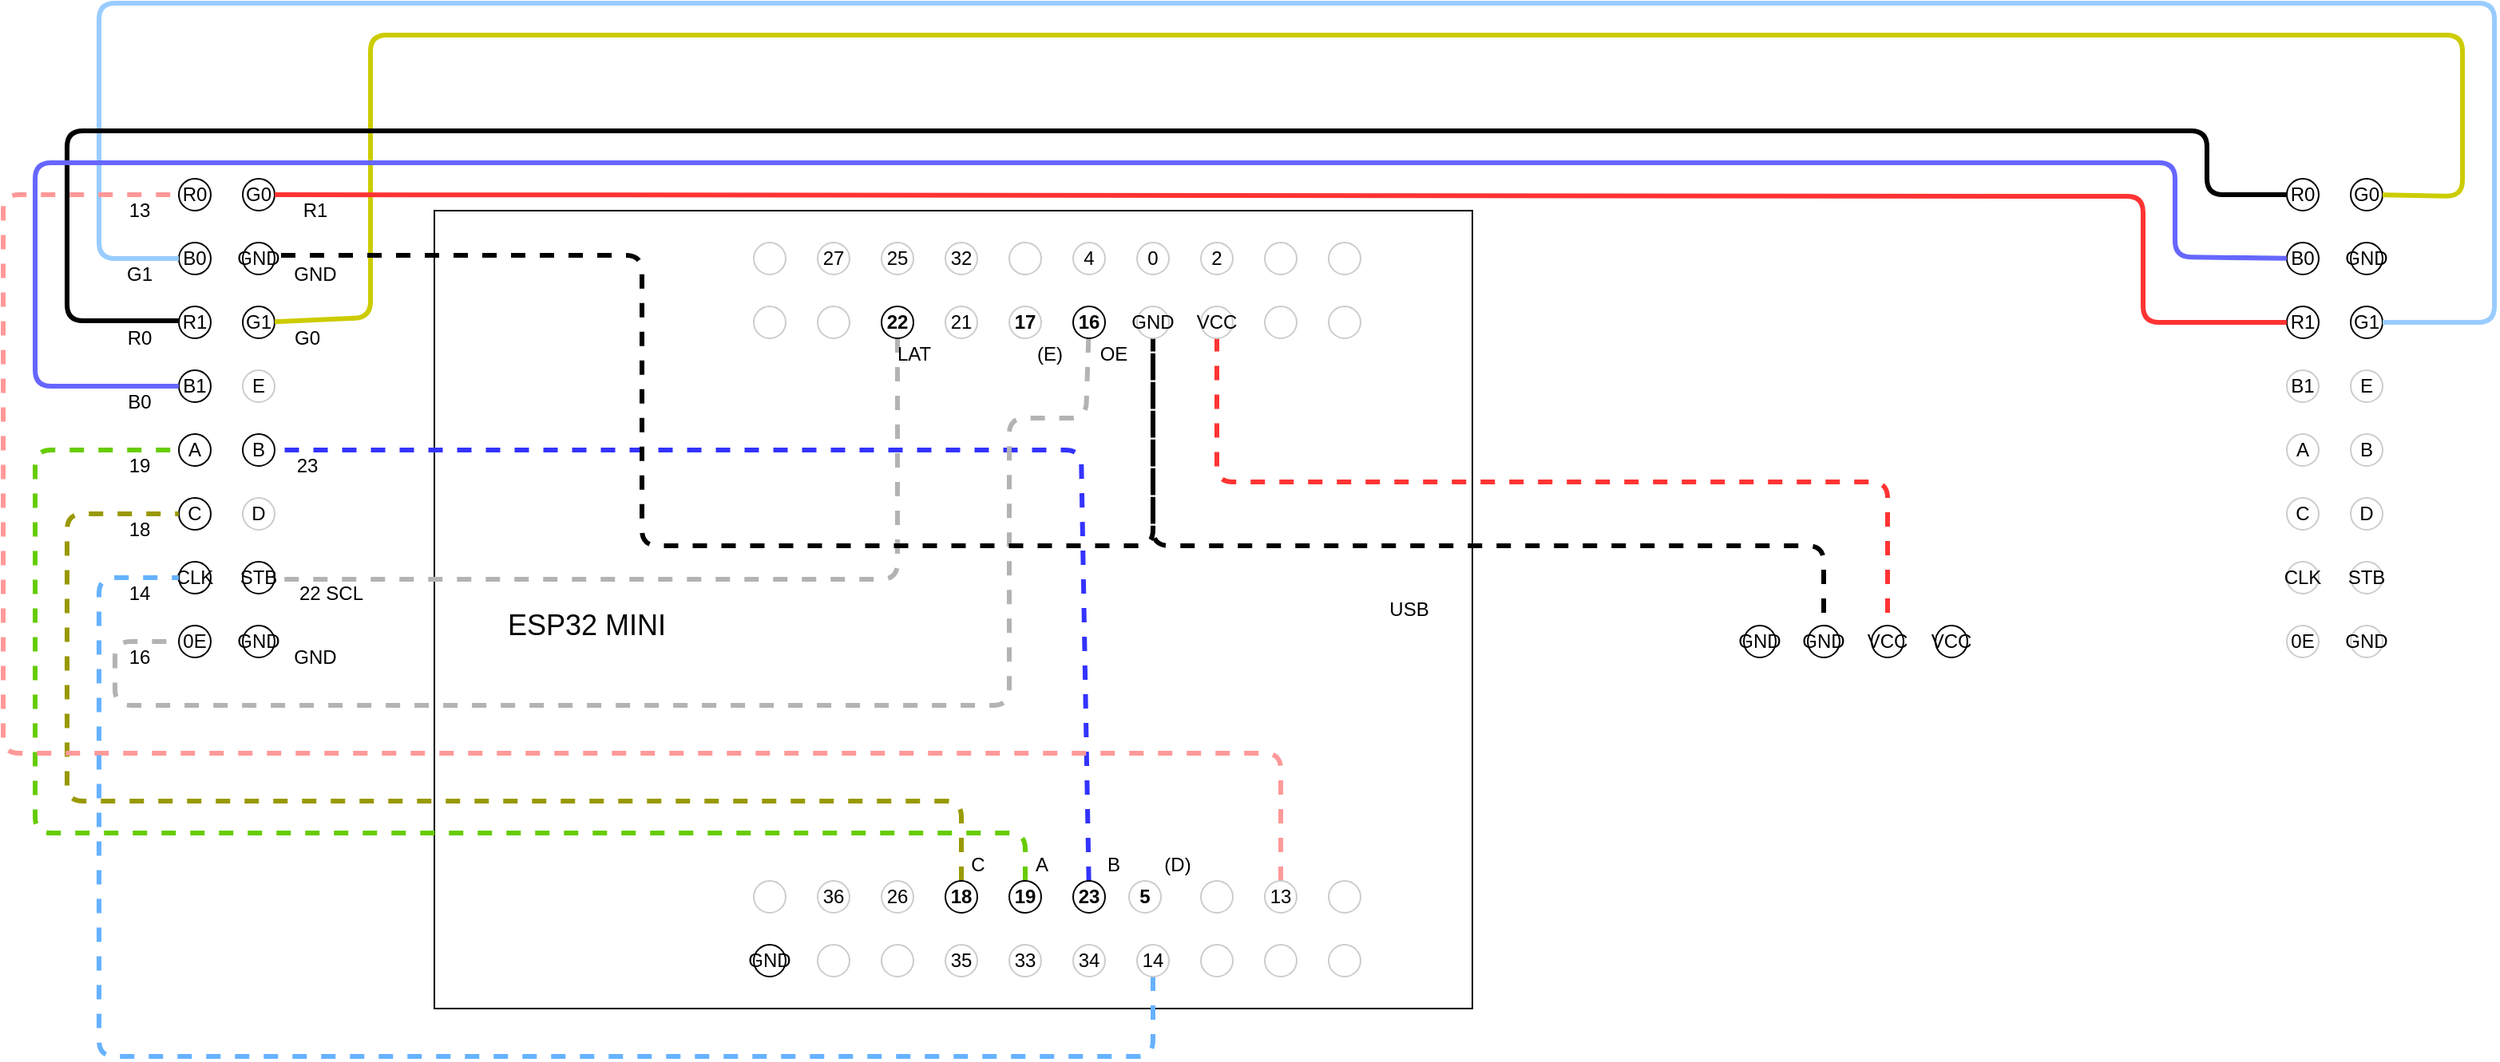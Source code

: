 <mxfile version="14.6.13" type="device"><diagram id="Erk4oWWUZSnKgbrxARl4" name="Page-1"><mxGraphModel dx="1885" dy="1426" grid="1" gridSize="10" guides="1" tooltips="1" connect="1" arrows="1" fold="1" page="1" pageScale="1" pageWidth="850" pageHeight="1100" math="0" shadow="0"><root><mxCell id="0"/><mxCell id="1" parent="0"/><mxCell id="hMgZXmFCy0FRkSvo5mW5-200" value="" style="rounded=0;whiteSpace=wrap;html=1;strokeColor=#000000;" vertex="1" parent="1"><mxGeometry x="290" y="470" width="650" height="500" as="geometry"/></mxCell><mxCell id="hMgZXmFCy0FRkSvo5mW5-17" value="R0" style="ellipse;whiteSpace=wrap;html=1;" vertex="1" parent="1"><mxGeometry x="130" y="450" width="20" height="20" as="geometry"/></mxCell><mxCell id="hMgZXmFCy0FRkSvo5mW5-18" value="B0" style="ellipse;whiteSpace=wrap;html=1;" vertex="1" parent="1"><mxGeometry x="130" y="490" width="20" height="20" as="geometry"/></mxCell><mxCell id="hMgZXmFCy0FRkSvo5mW5-19" value="R1" style="ellipse;whiteSpace=wrap;html=1;" vertex="1" parent="1"><mxGeometry x="130" y="530" width="20" height="20" as="geometry"/></mxCell><mxCell id="hMgZXmFCy0FRkSvo5mW5-20" value="B1" style="ellipse;whiteSpace=wrap;html=1;" vertex="1" parent="1"><mxGeometry x="130" y="570" width="20" height="20" as="geometry"/></mxCell><mxCell id="hMgZXmFCy0FRkSvo5mW5-21" value="A" style="ellipse;whiteSpace=wrap;html=1;" vertex="1" parent="1"><mxGeometry x="130" y="610" width="20" height="20" as="geometry"/></mxCell><mxCell id="hMgZXmFCy0FRkSvo5mW5-22" value="C" style="ellipse;whiteSpace=wrap;html=1;" vertex="1" parent="1"><mxGeometry x="130" y="650" width="20" height="20" as="geometry"/></mxCell><mxCell id="hMgZXmFCy0FRkSvo5mW5-23" value="CLK" style="ellipse;whiteSpace=wrap;html=1;" vertex="1" parent="1"><mxGeometry x="130" y="690" width="20" height="20" as="geometry"/></mxCell><mxCell id="hMgZXmFCy0FRkSvo5mW5-24" value="0E" style="ellipse;whiteSpace=wrap;html=1;" vertex="1" parent="1"><mxGeometry x="130" y="730" width="20" height="20" as="geometry"/></mxCell><mxCell id="hMgZXmFCy0FRkSvo5mW5-25" value="G0" style="ellipse;whiteSpace=wrap;html=1;" vertex="1" parent="1"><mxGeometry x="170" y="450" width="20" height="20" as="geometry"/></mxCell><mxCell id="hMgZXmFCy0FRkSvo5mW5-26" value="GND" style="ellipse;whiteSpace=wrap;html=1;" vertex="1" parent="1"><mxGeometry x="170" y="490" width="20" height="20" as="geometry"/></mxCell><mxCell id="hMgZXmFCy0FRkSvo5mW5-27" value="G1" style="ellipse;whiteSpace=wrap;html=1;" vertex="1" parent="1"><mxGeometry x="170" y="530" width="20" height="20" as="geometry"/></mxCell><mxCell id="hMgZXmFCy0FRkSvo5mW5-28" value="E" style="ellipse;whiteSpace=wrap;html=1;strokeColor=#CCCCCC;" vertex="1" parent="1"><mxGeometry x="170" y="570" width="20" height="20" as="geometry"/></mxCell><mxCell id="hMgZXmFCy0FRkSvo5mW5-29" value="B" style="ellipse;whiteSpace=wrap;html=1;" vertex="1" parent="1"><mxGeometry x="170" y="610" width="20" height="20" as="geometry"/></mxCell><mxCell id="hMgZXmFCy0FRkSvo5mW5-30" value="D" style="ellipse;whiteSpace=wrap;html=1;strokeColor=#CCCCCC;" vertex="1" parent="1"><mxGeometry x="170" y="650" width="20" height="20" as="geometry"/></mxCell><mxCell id="hMgZXmFCy0FRkSvo5mW5-31" value="STB" style="ellipse;whiteSpace=wrap;html=1;" vertex="1" parent="1"><mxGeometry x="170" y="690" width="20" height="20" as="geometry"/></mxCell><mxCell id="hMgZXmFCy0FRkSvo5mW5-32" value="GND" style="ellipse;whiteSpace=wrap;html=1;" vertex="1" parent="1"><mxGeometry x="170" y="730" width="20" height="20" as="geometry"/></mxCell><mxCell id="hMgZXmFCy0FRkSvo5mW5-51" value="R0" style="ellipse;whiteSpace=wrap;html=1;" vertex="1" parent="1"><mxGeometry x="1450" y="450" width="20" height="20" as="geometry"/></mxCell><mxCell id="hMgZXmFCy0FRkSvo5mW5-52" value="B0" style="ellipse;whiteSpace=wrap;html=1;" vertex="1" parent="1"><mxGeometry x="1450" y="490" width="20" height="20" as="geometry"/></mxCell><mxCell id="hMgZXmFCy0FRkSvo5mW5-53" value="R1" style="ellipse;whiteSpace=wrap;html=1;" vertex="1" parent="1"><mxGeometry x="1450" y="530" width="20" height="20" as="geometry"/></mxCell><mxCell id="hMgZXmFCy0FRkSvo5mW5-54" value="B1" style="ellipse;whiteSpace=wrap;html=1;strokeColor=#CCCCCC;" vertex="1" parent="1"><mxGeometry x="1450" y="570" width="20" height="20" as="geometry"/></mxCell><mxCell id="hMgZXmFCy0FRkSvo5mW5-55" value="A" style="ellipse;whiteSpace=wrap;html=1;strokeColor=#CCCCCC;" vertex="1" parent="1"><mxGeometry x="1450" y="610" width="20" height="20" as="geometry"/></mxCell><mxCell id="hMgZXmFCy0FRkSvo5mW5-56" value="C" style="ellipse;whiteSpace=wrap;html=1;strokeColor=#CCCCCC;" vertex="1" parent="1"><mxGeometry x="1450" y="650" width="20" height="20" as="geometry"/></mxCell><mxCell id="hMgZXmFCy0FRkSvo5mW5-57" value="CLK" style="ellipse;whiteSpace=wrap;html=1;strokeColor=#CCCCCC;" vertex="1" parent="1"><mxGeometry x="1450" y="690" width="20" height="20" as="geometry"/></mxCell><mxCell id="hMgZXmFCy0FRkSvo5mW5-58" value="0E" style="ellipse;whiteSpace=wrap;html=1;strokeColor=#CCCCCC;" vertex="1" parent="1"><mxGeometry x="1450" y="730" width="20" height="20" as="geometry"/></mxCell><mxCell id="hMgZXmFCy0FRkSvo5mW5-59" value="G0" style="ellipse;whiteSpace=wrap;html=1;" vertex="1" parent="1"><mxGeometry x="1490" y="450" width="20" height="20" as="geometry"/></mxCell><mxCell id="hMgZXmFCy0FRkSvo5mW5-60" value="GND" style="ellipse;whiteSpace=wrap;html=1;" vertex="1" parent="1"><mxGeometry x="1490" y="490" width="20" height="20" as="geometry"/></mxCell><mxCell id="hMgZXmFCy0FRkSvo5mW5-61" value="G1" style="ellipse;whiteSpace=wrap;html=1;" vertex="1" parent="1"><mxGeometry x="1490" y="530" width="20" height="20" as="geometry"/></mxCell><mxCell id="hMgZXmFCy0FRkSvo5mW5-62" value="E" style="ellipse;whiteSpace=wrap;html=1;strokeColor=#CCCCCC;" vertex="1" parent="1"><mxGeometry x="1490" y="570" width="20" height="20" as="geometry"/></mxCell><mxCell id="hMgZXmFCy0FRkSvo5mW5-63" value="B" style="ellipse;whiteSpace=wrap;html=1;strokeColor=#CCCCCC;" vertex="1" parent="1"><mxGeometry x="1490" y="610" width="20" height="20" as="geometry"/></mxCell><mxCell id="hMgZXmFCy0FRkSvo5mW5-64" value="D" style="ellipse;whiteSpace=wrap;html=1;strokeColor=#CCCCCC;" vertex="1" parent="1"><mxGeometry x="1490" y="650" width="20" height="20" as="geometry"/></mxCell><mxCell id="hMgZXmFCy0FRkSvo5mW5-65" value="STB" style="ellipse;whiteSpace=wrap;html=1;strokeColor=#CCCCCC;" vertex="1" parent="1"><mxGeometry x="1490" y="690" width="20" height="20" as="geometry"/></mxCell><mxCell id="hMgZXmFCy0FRkSvo5mW5-66" value="GND" style="ellipse;whiteSpace=wrap;html=1;strokeColor=#CCCCCC;" vertex="1" parent="1"><mxGeometry x="1490" y="730" width="20" height="20" as="geometry"/></mxCell><mxCell id="hMgZXmFCy0FRkSvo5mW5-67" value="13" style="text;html=1;align=center;verticalAlign=middle;resizable=0;points=[];autosize=1;strokeColor=none;" vertex="1" parent="1"><mxGeometry x="90" y="460" width="30" height="20" as="geometry"/></mxCell><mxCell id="hMgZXmFCy0FRkSvo5mW5-68" value="G1" style="text;html=1;align=center;verticalAlign=middle;resizable=0;points=[];autosize=1;strokeColor=none;" vertex="1" parent="1"><mxGeometry x="90" y="500" width="30" height="20" as="geometry"/></mxCell><mxCell id="hMgZXmFCy0FRkSvo5mW5-69" value="R0" style="text;html=1;align=center;verticalAlign=middle;resizable=0;points=[];autosize=1;strokeColor=none;" vertex="1" parent="1"><mxGeometry x="90" y="540" width="30" height="20" as="geometry"/></mxCell><mxCell id="hMgZXmFCy0FRkSvo5mW5-70" value="B0" style="text;html=1;align=center;verticalAlign=middle;resizable=0;points=[];autosize=1;strokeColor=none;" vertex="1" parent="1"><mxGeometry x="90" y="580" width="30" height="20" as="geometry"/></mxCell><mxCell id="hMgZXmFCy0FRkSvo5mW5-71" value="19" style="text;html=1;align=center;verticalAlign=middle;resizable=0;points=[];autosize=1;strokeColor=none;" vertex="1" parent="1"><mxGeometry x="90" y="620" width="30" height="20" as="geometry"/></mxCell><mxCell id="hMgZXmFCy0FRkSvo5mW5-72" value="18" style="text;html=1;align=center;verticalAlign=middle;resizable=0;points=[];autosize=1;strokeColor=none;" vertex="1" parent="1"><mxGeometry x="90" y="660" width="30" height="20" as="geometry"/></mxCell><mxCell id="hMgZXmFCy0FRkSvo5mW5-73" value="14" style="text;html=1;align=center;verticalAlign=middle;resizable=0;points=[];autosize=1;strokeColor=none;" vertex="1" parent="1"><mxGeometry x="90" y="700" width="30" height="20" as="geometry"/></mxCell><mxCell id="hMgZXmFCy0FRkSvo5mW5-74" value="16" style="text;html=1;align=center;verticalAlign=middle;resizable=0;points=[];autosize=1;strokeColor=none;" vertex="1" parent="1"><mxGeometry x="90" y="740" width="30" height="20" as="geometry"/></mxCell><mxCell id="hMgZXmFCy0FRkSvo5mW5-75" value="R1" style="text;html=1;align=center;verticalAlign=middle;resizable=0;points=[];autosize=1;strokeColor=none;" vertex="1" parent="1"><mxGeometry x="200" y="460" width="30" height="20" as="geometry"/></mxCell><mxCell id="hMgZXmFCy0FRkSvo5mW5-76" value="GND" style="text;html=1;align=center;verticalAlign=middle;resizable=0;points=[];autosize=1;strokeColor=none;" vertex="1" parent="1"><mxGeometry x="195" y="500" width="40" height="20" as="geometry"/></mxCell><mxCell id="hMgZXmFCy0FRkSvo5mW5-77" value="G0" style="text;html=1;align=center;verticalAlign=middle;resizable=0;points=[];autosize=1;strokeColor=none;" vertex="1" parent="1"><mxGeometry x="195" y="540" width="30" height="20" as="geometry"/></mxCell><mxCell id="hMgZXmFCy0FRkSvo5mW5-78" value="23" style="text;html=1;align=center;verticalAlign=middle;resizable=0;points=[];autosize=1;strokeColor=none;" vertex="1" parent="1"><mxGeometry x="195" y="620" width="30" height="20" as="geometry"/></mxCell><mxCell id="hMgZXmFCy0FRkSvo5mW5-79" value="22 SCL" style="text;html=1;align=center;verticalAlign=middle;resizable=0;points=[];autosize=1;strokeColor=none;" vertex="1" parent="1"><mxGeometry x="195" y="700" width="60" height="20" as="geometry"/></mxCell><mxCell id="hMgZXmFCy0FRkSvo5mW5-80" value="GND" style="text;html=1;align=center;verticalAlign=middle;resizable=0;points=[];autosize=1;strokeColor=none;" vertex="1" parent="1"><mxGeometry x="195" y="740" width="40" height="20" as="geometry"/></mxCell><mxCell id="hMgZXmFCy0FRkSvo5mW5-81" value="" style="endArrow=none;html=1;exitX=0;exitY=0.5;exitDx=0;exitDy=0;strokeColor=#99CCFF;strokeWidth=3;" edge="1" parent="1" source="hMgZXmFCy0FRkSvo5mW5-18" target="hMgZXmFCy0FRkSvo5mW5-61"><mxGeometry width="50" height="50" relative="1" as="geometry"><mxPoint x="130" y="490" as="sourcePoint"/><mxPoint x="1550" y="530" as="targetPoint"/><Array as="points"><mxPoint x="80" y="500"/><mxPoint x="80" y="340"/><mxPoint x="1580" y="340"/><mxPoint x="1580" y="540"/></Array></mxGeometry></mxCell><mxCell id="hMgZXmFCy0FRkSvo5mW5-100" value="" style="endArrow=none;html=1;strokeWidth=3;strokeColor=#CCCC00;" edge="1" parent="1" source="hMgZXmFCy0FRkSvo5mW5-27" target="hMgZXmFCy0FRkSvo5mW5-59"><mxGeometry width="50" height="50" relative="1" as="geometry"><mxPoint x="1540" y="460" as="sourcePoint"/><mxPoint x="1550" y="350" as="targetPoint"/><Array as="points"><mxPoint x="250" y="537"/><mxPoint x="250" y="360"/><mxPoint x="1560" y="360"/><mxPoint x="1560" y="461"/></Array></mxGeometry></mxCell><mxCell id="hMgZXmFCy0FRkSvo5mW5-101" value="" style="endArrow=none;html=1;strokeWidth=3;strokeColor=#FF3333;" edge="1" parent="1" source="hMgZXmFCy0FRkSvo5mW5-25" target="hMgZXmFCy0FRkSvo5mW5-53"><mxGeometry width="50" height="50" relative="1" as="geometry"><mxPoint x="200" y="550" as="sourcePoint"/><mxPoint x="260" y="460" as="targetPoint"/><Array as="points"><mxPoint x="1360" y="461"/><mxPoint x="1360" y="540"/></Array></mxGeometry></mxCell><mxCell id="hMgZXmFCy0FRkSvo5mW5-86" value="" style="endArrow=none;html=1;exitX=0;exitY=0.5;exitDx=0;exitDy=0;strokeColor=#000000;strokeWidth=3;" edge="1" parent="1" target="hMgZXmFCy0FRkSvo5mW5-51"><mxGeometry x="50" y="359" width="50" height="50" as="geometry"><mxPoint x="130" y="539" as="sourcePoint"/><mxPoint x="1400" y="460" as="targetPoint"/><Array as="points"><mxPoint x="60" y="539"/><mxPoint x="60" y="420"/><mxPoint x="1400" y="420"/><mxPoint x="1400" y="460"/></Array></mxGeometry></mxCell><mxCell id="hMgZXmFCy0FRkSvo5mW5-91" value="" style="endArrow=none;html=1;exitX=0;exitY=0.5;exitDx=0;exitDy=0;strokeColor=#6666FF;strokeWidth=3;" edge="1" parent="1" target="hMgZXmFCy0FRkSvo5mW5-52"><mxGeometry x="60" y="400" width="50" height="50" as="geometry"><mxPoint x="130" y="580" as="sourcePoint"/><mxPoint x="1370" y="500" as="targetPoint"/><Array as="points"><mxPoint x="40" y="580"/><mxPoint x="40" y="440"/><mxPoint x="1380" y="440"/><mxPoint x="1380" y="499"/></Array></mxGeometry></mxCell><mxCell id="hMgZXmFCy0FRkSvo5mW5-180" value="" style="endArrow=none;dashed=1;html=1;strokeColor=#B3B3B3;entryX=-0.05;entryY=0.05;entryDx=0;entryDy=0;strokeWidth=3;entryPerimeter=0;" edge="1" parent="1" source="hMgZXmFCy0FRkSvo5mW5-221" target="hMgZXmFCy0FRkSvo5mW5-79"><mxGeometry width="50" height="50" relative="1" as="geometry"><mxPoint x="330" y="690" as="sourcePoint"/><mxPoint x="780" y="740" as="targetPoint"/><Array as="points"><mxPoint x="580" y="701"/></Array></mxGeometry></mxCell><mxCell id="hMgZXmFCy0FRkSvo5mW5-182" value="" style="endArrow=none;dashed=1;html=1;strokeColor=#999900;strokeWidth=3;" edge="1" parent="1" source="hMgZXmFCy0FRkSvo5mW5-210" target="hMgZXmFCy0FRkSvo5mW5-22"><mxGeometry width="50" height="50" relative="1" as="geometry"><mxPoint x="545" y="795.068" as="sourcePoint"/><mxPoint x="200.02" y="710" as="targetPoint"/><Array as="points"><mxPoint x="620" y="840"/><mxPoint x="60" y="840"/><mxPoint x="60" y="660"/></Array></mxGeometry></mxCell><mxCell id="hMgZXmFCy0FRkSvo5mW5-184" value="" style="endArrow=none;dashed=1;html=1;strokeColor=#66CC00;strokeWidth=3;" edge="1" parent="1" source="hMgZXmFCy0FRkSvo5mW5-211" target="hMgZXmFCy0FRkSvo5mW5-21"><mxGeometry width="50" height="50" relative="1" as="geometry"><mxPoint x="555" y="805.068" as="sourcePoint"/><mxPoint x="210.02" y="720" as="targetPoint"/><Array as="points"><mxPoint x="660" y="860"/><mxPoint x="40" y="860"/><mxPoint x="40" y="620"/></Array></mxGeometry></mxCell><mxCell id="hMgZXmFCy0FRkSvo5mW5-185" value="" style="endArrow=none;dashed=1;html=1;strokeColor=#3333FF;entryX=-0.167;entryY=0;entryDx=0;entryDy=0;strokeWidth=3;entryPerimeter=0;" edge="1" parent="1" source="hMgZXmFCy0FRkSvo5mW5-212" target="hMgZXmFCy0FRkSvo5mW5-78"><mxGeometry width="50" height="50" relative="1" as="geometry"><mxPoint x="565" y="815.068" as="sourcePoint"/><mxPoint x="220.02" y="730" as="targetPoint"/><Array as="points"><mxPoint x="695" y="620"/><mxPoint x="510" y="620"/></Array></mxGeometry></mxCell><mxCell id="hMgZXmFCy0FRkSvo5mW5-186" value="" style="endArrow=none;dashed=1;html=1;strokeColor=#B3B3B3;strokeWidth=3;" edge="1" parent="1" source="hMgZXmFCy0FRkSvo5mW5-224" target="hMgZXmFCy0FRkSvo5mW5-24"><mxGeometry width="50" height="50" relative="1" as="geometry"><mxPoint x="575" y="825.068" as="sourcePoint"/><mxPoint x="230.02" y="740" as="targetPoint"/><Array as="points"><mxPoint x="698" y="600"/><mxPoint x="650" y="600"/><mxPoint x="650" y="780"/><mxPoint x="90" y="780"/><mxPoint x="90" y="740"/></Array></mxGeometry></mxCell><mxCell id="hMgZXmFCy0FRkSvo5mW5-191" value="" style="endArrow=none;dashed=1;html=1;strokeColor=#000000;exitX=-0.025;exitY=-0.1;exitDx=0;exitDy=0;strokeWidth=3;exitPerimeter=0;" edge="1" parent="1" source="hMgZXmFCy0FRkSvo5mW5-76" target="hMgZXmFCy0FRkSvo5mW5-225"><mxGeometry width="50" height="50" relative="1" as="geometry"><mxPoint x="730" y="810" as="sourcePoint"/><mxPoint x="780" y="760" as="targetPoint"/><Array as="points"><mxPoint x="420" y="498"/><mxPoint x="420" y="680"/><mxPoint x="740" y="680"/></Array></mxGeometry></mxCell><mxCell id="hMgZXmFCy0FRkSvo5mW5-194" value="" style="endArrow=none;dashed=1;html=1;strokeColor=#FF3333;strokeWidth=3;" edge="1" parent="1" target="hMgZXmFCy0FRkSvo5mW5-226"><mxGeometry width="50" height="50" relative="1" as="geometry"><mxPoint x="1200" y="740" as="sourcePoint"/><mxPoint x="580" y="950" as="targetPoint"/><Array as="points"><mxPoint x="1200" y="640"/><mxPoint x="780" y="640"/></Array></mxGeometry></mxCell><mxCell id="hMgZXmFCy0FRkSvo5mW5-195" value="" style="endArrow=none;dashed=1;html=1;strokeColor=#000000;strokeWidth=3;" edge="1" parent="1" target="hMgZXmFCy0FRkSvo5mW5-225"><mxGeometry width="50" height="50" relative="1" as="geometry"><mxPoint x="1160" y="740" as="sourcePoint"/><mxPoint x="580" y="950" as="targetPoint"/><Array as="points"><mxPoint x="1160" y="680"/><mxPoint x="740" y="680"/></Array></mxGeometry></mxCell><mxCell id="hMgZXmFCy0FRkSvo5mW5-196" value="" style="endArrow=none;dashed=1;html=1;strokeColor=#FF9999;entryX=0;entryY=0.5;entryDx=0;entryDy=0;strokeWidth=3;" edge="1" parent="1" source="hMgZXmFCy0FRkSvo5mW5-215" target="hMgZXmFCy0FRkSvo5mW5-17"><mxGeometry width="50" height="50" relative="1" as="geometry"><mxPoint x="397" y="870" as="sourcePoint"/><mxPoint x="140" y="630" as="targetPoint"/><Array as="points"><mxPoint x="820" y="810"/><mxPoint x="230" y="810"/><mxPoint x="20" y="810"/><mxPoint x="20" y="460"/></Array></mxGeometry></mxCell><mxCell id="hMgZXmFCy0FRkSvo5mW5-198" value="" style="endArrow=none;dashed=1;html=1;strokeColor=#66B2FF;strokeWidth=3;" edge="1" parent="1" source="hMgZXmFCy0FRkSvo5mW5-205" target="hMgZXmFCy0FRkSvo5mW5-23"><mxGeometry width="50" height="50" relative="1" as="geometry"><mxPoint x="580.99" y="910" as="sourcePoint"/><mxPoint x="140" y="750" as="targetPoint"/><Array as="points"><mxPoint x="740" y="1000"/><mxPoint x="80" y="1000"/><mxPoint x="80" y="700"/></Array></mxGeometry></mxCell><mxCell id="hMgZXmFCy0FRkSvo5mW5-201" value="" style="ellipse;whiteSpace=wrap;html=1;strokeColor=#CCCCCC;" vertex="1" parent="1"><mxGeometry x="570" y="930" width="20" height="20" as="geometry"/></mxCell><mxCell id="hMgZXmFCy0FRkSvo5mW5-202" value="35" style="ellipse;whiteSpace=wrap;html=1;strokeColor=#CCCCCC;" vertex="1" parent="1"><mxGeometry x="610" y="930" width="20" height="20" as="geometry"/></mxCell><mxCell id="hMgZXmFCy0FRkSvo5mW5-203" value="33" style="ellipse;whiteSpace=wrap;html=1;strokeColor=#CCCCCC;" vertex="1" parent="1"><mxGeometry x="650" y="930" width="20" height="20" as="geometry"/></mxCell><mxCell id="hMgZXmFCy0FRkSvo5mW5-204" value="34" style="ellipse;whiteSpace=wrap;html=1;strokeColor=#CCCCCC;" vertex="1" parent="1"><mxGeometry x="690" y="930" width="20" height="20" as="geometry"/></mxCell><mxCell id="hMgZXmFCy0FRkSvo5mW5-205" value="14" style="ellipse;whiteSpace=wrap;html=1;strokeColor=#CCCCCC;" vertex="1" parent="1"><mxGeometry x="730" y="930" width="20" height="20" as="geometry"/></mxCell><mxCell id="hMgZXmFCy0FRkSvo5mW5-206" value="" style="ellipse;whiteSpace=wrap;html=1;strokeColor=#CCCCCC;" vertex="1" parent="1"><mxGeometry x="770" y="930" width="20" height="20" as="geometry"/></mxCell><mxCell id="hMgZXmFCy0FRkSvo5mW5-207" value="" style="ellipse;whiteSpace=wrap;html=1;strokeColor=#CCCCCC;" vertex="1" parent="1"><mxGeometry x="810" y="930" width="20" height="20" as="geometry"/></mxCell><mxCell id="hMgZXmFCy0FRkSvo5mW5-208" value="" style="ellipse;whiteSpace=wrap;html=1;strokeColor=#CCCCCC;" vertex="1" parent="1"><mxGeometry x="850" y="930" width="20" height="20" as="geometry"/></mxCell><mxCell id="hMgZXmFCy0FRkSvo5mW5-209" value="26" style="ellipse;whiteSpace=wrap;html=1;strokeColor=#CCCCCC;" vertex="1" parent="1"><mxGeometry x="570" y="890" width="20" height="20" as="geometry"/></mxCell><mxCell id="hMgZXmFCy0FRkSvo5mW5-210" value="&lt;b&gt;18&lt;/b&gt;" style="ellipse;whiteSpace=wrap;html=1;strokeColor=#000000;" vertex="1" parent="1"><mxGeometry x="610" y="890" width="20" height="20" as="geometry"/></mxCell><mxCell id="hMgZXmFCy0FRkSvo5mW5-211" value="&lt;b&gt;19&lt;/b&gt;" style="ellipse;whiteSpace=wrap;html=1;strokeColor=#000000;" vertex="1" parent="1"><mxGeometry x="650" y="890" width="20" height="20" as="geometry"/></mxCell><mxCell id="hMgZXmFCy0FRkSvo5mW5-212" value="&lt;b&gt;23&lt;/b&gt;" style="ellipse;whiteSpace=wrap;html=1;strokeColor=#000000;" vertex="1" parent="1"><mxGeometry x="690" y="890" width="20" height="20" as="geometry"/></mxCell><mxCell id="hMgZXmFCy0FRkSvo5mW5-213" value="&lt;b&gt;5&lt;/b&gt;" style="ellipse;whiteSpace=wrap;html=1;strokeColor=#CCCCCC;" vertex="1" parent="1"><mxGeometry x="725" y="890" width="20" height="20" as="geometry"/></mxCell><mxCell id="hMgZXmFCy0FRkSvo5mW5-214" value="" style="ellipse;whiteSpace=wrap;html=1;strokeColor=#CCCCCC;" vertex="1" parent="1"><mxGeometry x="770" y="890" width="20" height="20" as="geometry"/></mxCell><mxCell id="hMgZXmFCy0FRkSvo5mW5-215" value="13" style="ellipse;whiteSpace=wrap;html=1;strokeColor=#CCCCCC;" vertex="1" parent="1"><mxGeometry x="810" y="890" width="20" height="20" as="geometry"/></mxCell><mxCell id="hMgZXmFCy0FRkSvo5mW5-216" value="" style="ellipse;whiteSpace=wrap;html=1;strokeColor=#CCCCCC;" vertex="1" parent="1"><mxGeometry x="850" y="890" width="20" height="20" as="geometry"/></mxCell><mxCell id="hMgZXmFCy0FRkSvo5mW5-217" value="GND" style="ellipse;whiteSpace=wrap;html=1;strokeColor=#000000;fontStyle=0" vertex="1" parent="1"><mxGeometry x="490" y="930" width="20" height="20" as="geometry"/></mxCell><mxCell id="hMgZXmFCy0FRkSvo5mW5-218" value="" style="ellipse;whiteSpace=wrap;html=1;strokeColor=#CCCCCC;" vertex="1" parent="1"><mxGeometry x="530" y="930" width="20" height="20" as="geometry"/></mxCell><mxCell id="hMgZXmFCy0FRkSvo5mW5-219" value="" style="ellipse;whiteSpace=wrap;html=1;strokeColor=#CCCCCC;" vertex="1" parent="1"><mxGeometry x="490" y="890" width="20" height="20" as="geometry"/></mxCell><mxCell id="hMgZXmFCy0FRkSvo5mW5-220" value="36" style="ellipse;whiteSpace=wrap;html=1;strokeColor=#CCCCCC;" vertex="1" parent="1"><mxGeometry x="530" y="890" width="20" height="20" as="geometry"/></mxCell><mxCell id="hMgZXmFCy0FRkSvo5mW5-221" value="&lt;b&gt;22&lt;/b&gt;" style="ellipse;whiteSpace=wrap;html=1;strokeColor=#000000;" vertex="1" parent="1"><mxGeometry x="570" y="530" width="20" height="20" as="geometry"/></mxCell><mxCell id="hMgZXmFCy0FRkSvo5mW5-222" value="21" style="ellipse;whiteSpace=wrap;html=1;strokeColor=#CCCCCC;" vertex="1" parent="1"><mxGeometry x="610" y="530" width="20" height="20" as="geometry"/></mxCell><mxCell id="hMgZXmFCy0FRkSvo5mW5-223" value="17" style="ellipse;whiteSpace=wrap;html=1;strokeColor=#CCCCCC;fontStyle=1" vertex="1" parent="1"><mxGeometry x="650" y="530" width="20" height="20" as="geometry"/></mxCell><mxCell id="hMgZXmFCy0FRkSvo5mW5-224" value="&lt;b&gt;16&lt;/b&gt;" style="ellipse;whiteSpace=wrap;html=1;strokeColor=#000000;" vertex="1" parent="1"><mxGeometry x="690" y="530" width="20" height="20" as="geometry"/></mxCell><mxCell id="hMgZXmFCy0FRkSvo5mW5-225" value="GND" style="ellipse;whiteSpace=wrap;html=1;strokeColor=#CCCCCC;" vertex="1" parent="1"><mxGeometry x="730" y="530" width="20" height="20" as="geometry"/></mxCell><mxCell id="hMgZXmFCy0FRkSvo5mW5-226" value="VCC" style="ellipse;whiteSpace=wrap;html=1;strokeColor=#CCCCCC;" vertex="1" parent="1"><mxGeometry x="770" y="530" width="20" height="20" as="geometry"/></mxCell><mxCell id="hMgZXmFCy0FRkSvo5mW5-227" value="" style="ellipse;whiteSpace=wrap;html=1;strokeColor=#CCCCCC;" vertex="1" parent="1"><mxGeometry x="810" y="530" width="20" height="20" as="geometry"/></mxCell><mxCell id="hMgZXmFCy0FRkSvo5mW5-228" value="" style="ellipse;whiteSpace=wrap;html=1;strokeColor=#CCCCCC;" vertex="1" parent="1"><mxGeometry x="850" y="530" width="20" height="20" as="geometry"/></mxCell><mxCell id="hMgZXmFCy0FRkSvo5mW5-229" value="25" style="ellipse;whiteSpace=wrap;html=1;strokeColor=#CCCCCC;" vertex="1" parent="1"><mxGeometry x="570" y="490" width="20" height="20" as="geometry"/></mxCell><mxCell id="hMgZXmFCy0FRkSvo5mW5-230" value="32" style="ellipse;whiteSpace=wrap;html=1;strokeColor=#CCCCCC;" vertex="1" parent="1"><mxGeometry x="610" y="490" width="20" height="20" as="geometry"/></mxCell><mxCell id="hMgZXmFCy0FRkSvo5mW5-231" value="" style="ellipse;whiteSpace=wrap;html=1;strokeColor=#CCCCCC;" vertex="1" parent="1"><mxGeometry x="650" y="490" width="20" height="20" as="geometry"/></mxCell><mxCell id="hMgZXmFCy0FRkSvo5mW5-232" value="4" style="ellipse;whiteSpace=wrap;html=1;strokeColor=#CCCCCC;" vertex="1" parent="1"><mxGeometry x="690" y="490" width="20" height="20" as="geometry"/></mxCell><mxCell id="hMgZXmFCy0FRkSvo5mW5-233" value="0" style="ellipse;whiteSpace=wrap;html=1;strokeColor=#CCCCCC;" vertex="1" parent="1"><mxGeometry x="730" y="490" width="20" height="20" as="geometry"/></mxCell><mxCell id="hMgZXmFCy0FRkSvo5mW5-234" value="2" style="ellipse;whiteSpace=wrap;html=1;strokeColor=#CCCCCC;" vertex="1" parent="1"><mxGeometry x="770" y="490" width="20" height="20" as="geometry"/></mxCell><mxCell id="hMgZXmFCy0FRkSvo5mW5-235" value="" style="ellipse;whiteSpace=wrap;html=1;strokeColor=#CCCCCC;" vertex="1" parent="1"><mxGeometry x="810" y="490" width="20" height="20" as="geometry"/></mxCell><mxCell id="hMgZXmFCy0FRkSvo5mW5-236" value="" style="ellipse;whiteSpace=wrap;html=1;strokeColor=#CCCCCC;" vertex="1" parent="1"><mxGeometry x="850" y="490" width="20" height="20" as="geometry"/></mxCell><mxCell id="hMgZXmFCy0FRkSvo5mW5-237" value="" style="ellipse;whiteSpace=wrap;html=1;strokeColor=#CCCCCC;" vertex="1" parent="1"><mxGeometry x="490" y="530" width="20" height="20" as="geometry"/></mxCell><mxCell id="hMgZXmFCy0FRkSvo5mW5-238" value="" style="ellipse;whiteSpace=wrap;html=1;strokeColor=#CCCCCC;" vertex="1" parent="1"><mxGeometry x="530" y="530" width="20" height="20" as="geometry"/></mxCell><mxCell id="hMgZXmFCy0FRkSvo5mW5-239" value="" style="ellipse;whiteSpace=wrap;html=1;strokeColor=#CCCCCC;" vertex="1" parent="1"><mxGeometry x="490" y="490" width="20" height="20" as="geometry"/></mxCell><mxCell id="hMgZXmFCy0FRkSvo5mW5-240" value="27" style="ellipse;whiteSpace=wrap;html=1;strokeColor=#CCCCCC;" vertex="1" parent="1"><mxGeometry x="530" y="490" width="20" height="20" as="geometry"/></mxCell><mxCell id="hMgZXmFCy0FRkSvo5mW5-241" value="&lt;font style=&quot;font-size: 18px&quot;&gt;ESP32 MINI&lt;/font&gt;" style="text;html=1;align=center;verticalAlign=middle;resizable=0;points=[];autosize=1;strokeColor=none;" vertex="1" parent="1"><mxGeometry x="330" y="720" width="110" height="20" as="geometry"/></mxCell><mxCell id="hMgZXmFCy0FRkSvo5mW5-242" value="USB" style="text;html=1;align=center;verticalAlign=middle;resizable=0;points=[];autosize=1;strokeColor=none;" vertex="1" parent="1"><mxGeometry x="880" y="710" width="40" height="20" as="geometry"/></mxCell><mxCell id="hMgZXmFCy0FRkSvo5mW5-243" value="C" style="text;html=1;align=center;verticalAlign=middle;resizable=0;points=[];autosize=1;strokeColor=none;" vertex="1" parent="1"><mxGeometry x="620" y="870" width="20" height="20" as="geometry"/></mxCell><mxCell id="hMgZXmFCy0FRkSvo5mW5-244" value="A" style="text;html=1;align=center;verticalAlign=middle;resizable=0;points=[];autosize=1;strokeColor=none;" vertex="1" parent="1"><mxGeometry x="660" y="870" width="20" height="20" as="geometry"/></mxCell><mxCell id="hMgZXmFCy0FRkSvo5mW5-245" value="B" style="text;html=1;align=center;verticalAlign=middle;resizable=0;points=[];autosize=1;strokeColor=none;" vertex="1" parent="1"><mxGeometry x="705" y="870" width="20" height="20" as="geometry"/></mxCell><mxCell id="hMgZXmFCy0FRkSvo5mW5-246" value="(D)" style="text;html=1;align=center;verticalAlign=middle;resizable=0;points=[];autosize=1;strokeColor=none;" vertex="1" parent="1"><mxGeometry x="740" y="870" width="30" height="20" as="geometry"/></mxCell><mxCell id="hMgZXmFCy0FRkSvo5mW5-247" value="OE" style="text;html=1;align=center;verticalAlign=middle;resizable=0;points=[];autosize=1;strokeColor=none;" vertex="1" parent="1"><mxGeometry x="700" y="550" width="30" height="20" as="geometry"/></mxCell><mxCell id="hMgZXmFCy0FRkSvo5mW5-248" value="(E)" style="text;html=1;align=center;verticalAlign=middle;resizable=0;points=[];autosize=1;strokeColor=none;" vertex="1" parent="1"><mxGeometry x="660" y="550" width="30" height="20" as="geometry"/></mxCell><mxCell id="hMgZXmFCy0FRkSvo5mW5-249" value="LAT" style="text;html=1;align=center;verticalAlign=middle;resizable=0;points=[];autosize=1;strokeColor=none;" vertex="1" parent="1"><mxGeometry x="570" y="550" width="40" height="20" as="geometry"/></mxCell><mxCell id="hMgZXmFCy0FRkSvo5mW5-187" value="GND" style="ellipse;whiteSpace=wrap;html=1;strokeColor=#000000;" vertex="1" parent="1"><mxGeometry x="1110" y="730" width="20" height="20" as="geometry"/></mxCell><mxCell id="hMgZXmFCy0FRkSvo5mW5-188" value="GND" style="ellipse;whiteSpace=wrap;html=1;strokeColor=#000000;" vertex="1" parent="1"><mxGeometry x="1150" y="730" width="20" height="20" as="geometry"/></mxCell><mxCell id="hMgZXmFCy0FRkSvo5mW5-189" value="VCC" style="ellipse;whiteSpace=wrap;html=1;strokeColor=#000000;" vertex="1" parent="1"><mxGeometry x="1190" y="730" width="20" height="20" as="geometry"/></mxCell><mxCell id="hMgZXmFCy0FRkSvo5mW5-190" value="VCC" style="ellipse;whiteSpace=wrap;html=1;strokeColor=#000000;" vertex="1" parent="1"><mxGeometry x="1230" y="730" width="20" height="20" as="geometry"/></mxCell></root></mxGraphModel></diagram></mxfile>